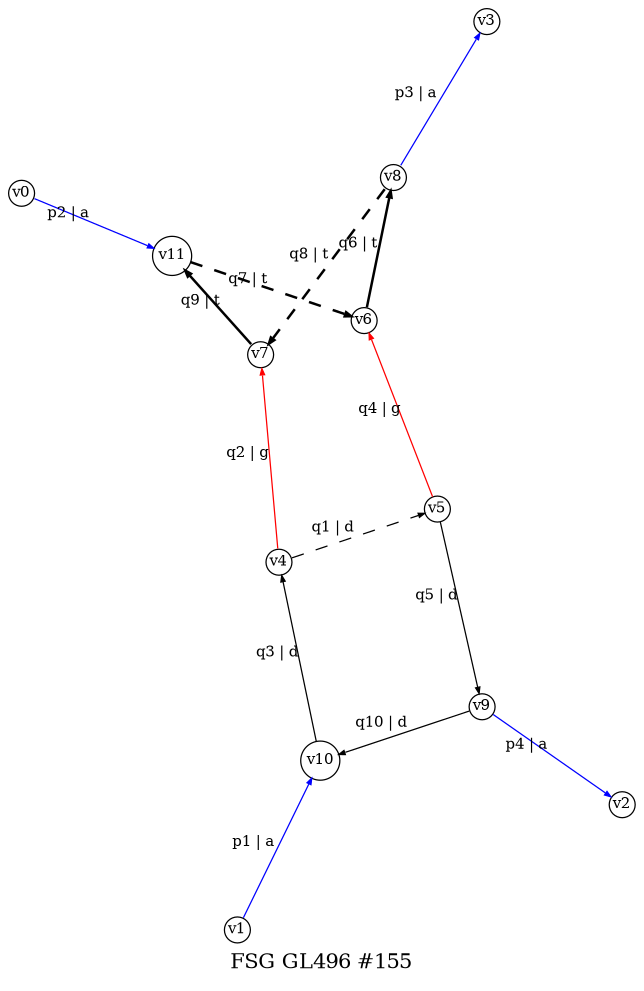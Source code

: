 digraph dot_155_0_GL496 {
label="FSG GL496 #155";
noverlap="scale"; layout="neato";
graph [ fontsize=10,ratio=1.5 ];
node [ fontsize=7,shape=circle,margin=0,height=0.01,penwidth=0.6 ];
edge [ fontsize=7,arrowsize=0.3,penwidth=0.6 ];
"v1" -> "v10" [label="p1 | a",color="blue",penwidth="0.6",style="solid"];
"v0" -> "v11" [label="p2 | a",color="blue",penwidth="0.6",style="solid"];
"v8" -> "v3" [label="p3 | a",color="blue",penwidth="0.6",style="solid"];
"v9" -> "v2" [label="p4 | a",color="blue",penwidth="0.6",style="solid"];
"v4" -> "v5" [label="q1 | d",color="black",penwidth="0.6",style="dashed"];
"v4" -> "v7" [label="q2 | g",color="red",penwidth="0.6",style="solid"];
"v10" -> "v4" [label="q3 | d",color="black",penwidth="0.6",style="solid"];
"v5" -> "v6" [label="q4 | g",color="red",penwidth="0.6",style="solid"];
"v5" -> "v9" [label="q5 | d",color="black",penwidth="0.6",style="solid"];
"v6" -> "v8" [label="q6 | t",color="black",penwidth="1.2",style="solid"];
"v11" -> "v6" [label="q7 | t",color="black",penwidth="1.2",style="dashed"];
"v8" -> "v7" [label="q8 | t",color="black",penwidth="1.2",style="dashed"];
"v7" -> "v11" [label="q9 | t",color="black",penwidth="1.2",style="solid"];
"v9" -> "v10" [label="q10 | d",color="black",penwidth="0.6",style="solid"];
}